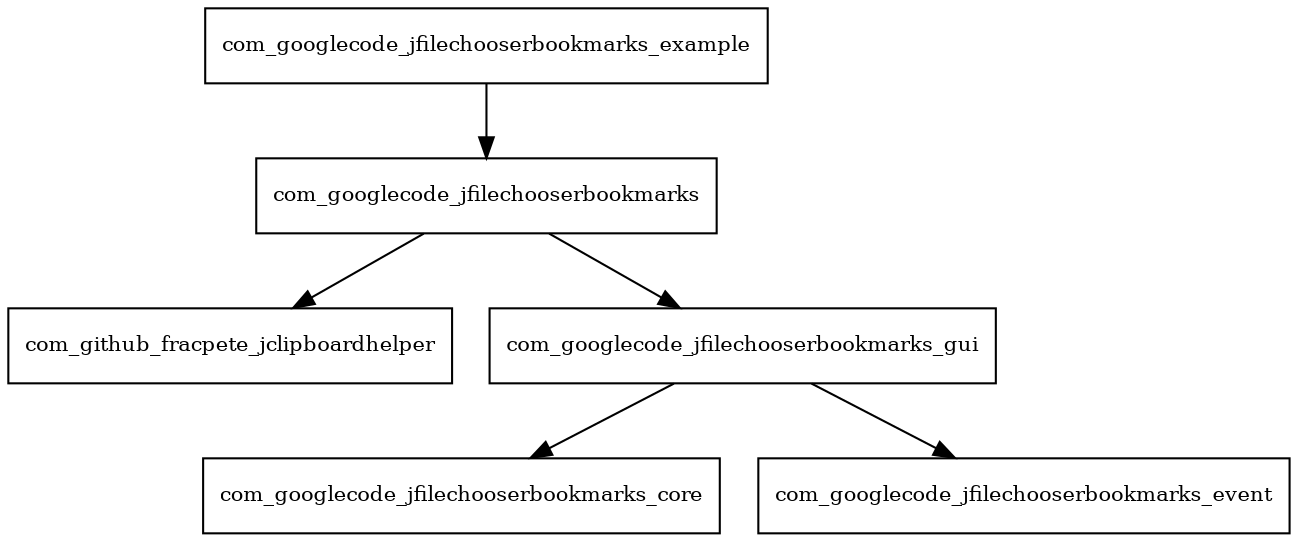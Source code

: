 digraph jfilechooser_bookmarks_0_1_5_package_dependencies {
  node [shape = box, fontsize=10.0];
  com_googlecode_jfilechooserbookmarks -> com_github_fracpete_jclipboardhelper;
  com_googlecode_jfilechooserbookmarks -> com_googlecode_jfilechooserbookmarks_gui;
  com_googlecode_jfilechooserbookmarks_example -> com_googlecode_jfilechooserbookmarks;
  com_googlecode_jfilechooserbookmarks_gui -> com_googlecode_jfilechooserbookmarks_core;
  com_googlecode_jfilechooserbookmarks_gui -> com_googlecode_jfilechooserbookmarks_event;
}
